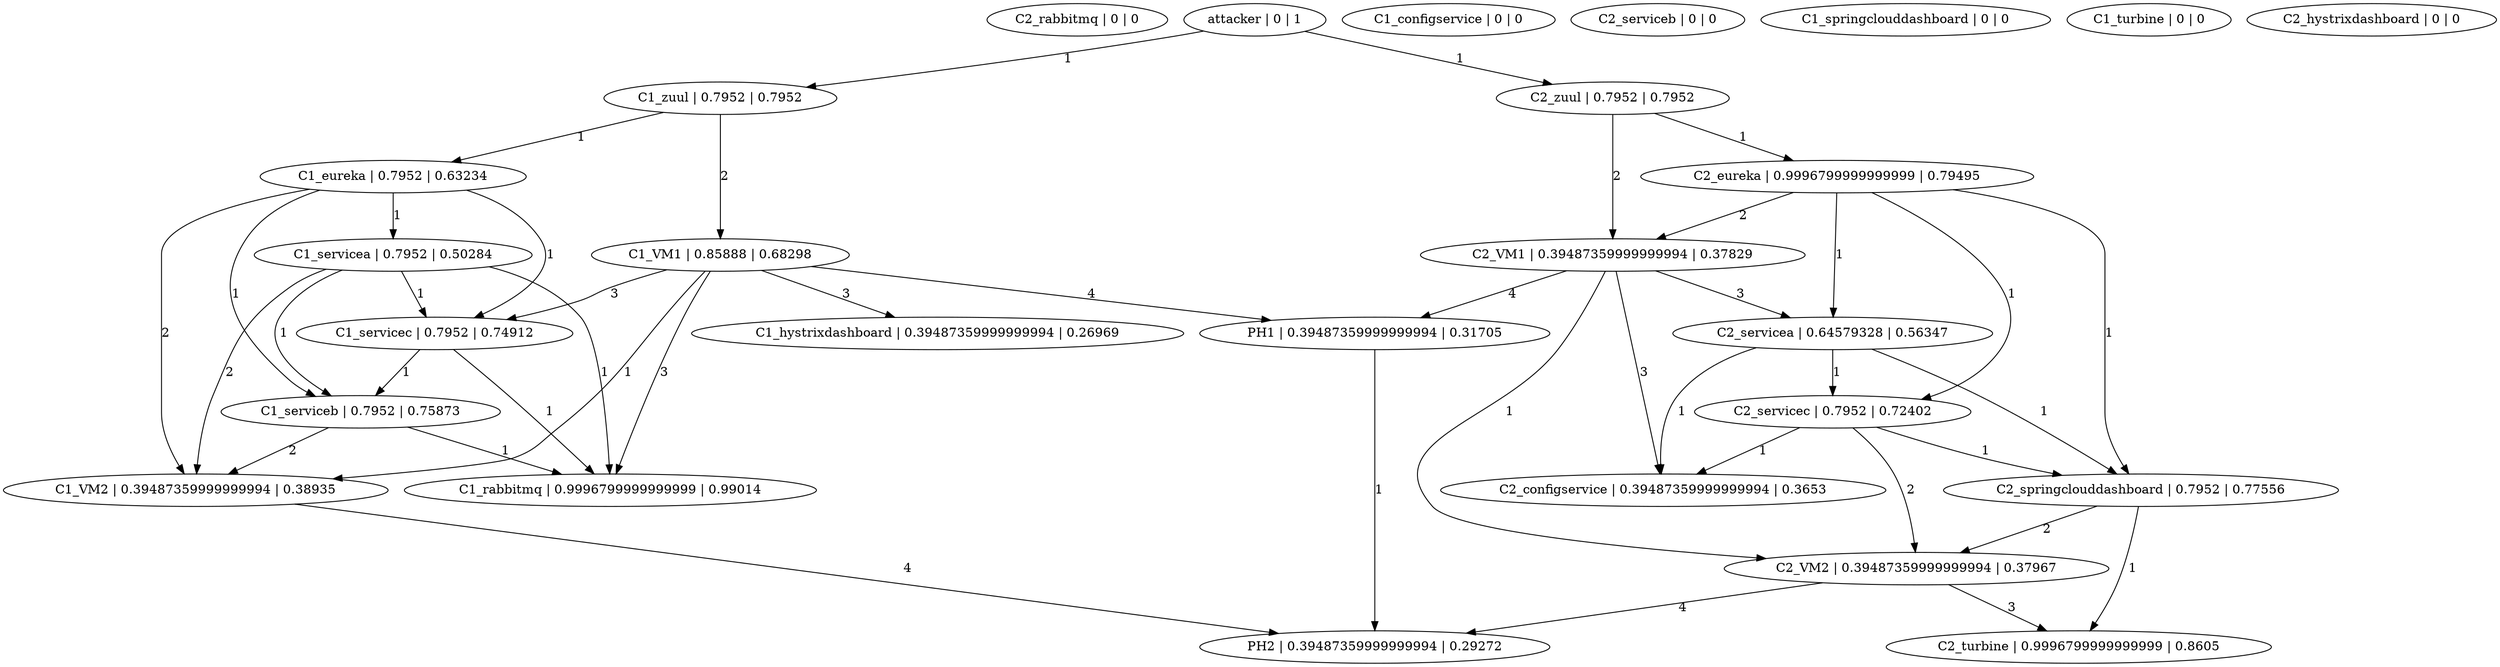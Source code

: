 digraph G {
C2_rabbitmq [label="C2_rabbitmq | 0 | 0"];
C2_servicec [label="C2_servicec | 0.7952 | 0.72402"];
C1_eureka [label="C1_eureka | 0.7952 | 0.63234"];
C1_VM1 [label="C1_VM1 | 0.85888 | 0.68298"];
C1_hystrixdashboard [label="C1_hystrixdashboard | 0.39487359999999994 | 0.26969"];
C2_VM1 [label="C2_VM1 | 0.39487359999999994 | 0.37829"];
C1_VM2 [label="C1_VM2 | 0.39487359999999994 | 0.38935"];
C1_configservice [label="C1_configservice | 0 | 0"];
C1_zuul [label="C1_zuul | 0.7952 | 0.7952"];
C2_springclouddashboard [label="C2_springclouddashboard | 0.7952 | 0.77556"];
C2_zuul [label="C2_zuul | 0.7952 | 0.7952"];
C2_servicea [label="C2_servicea | 0.64579328 | 0.56347"];
PH1 [label="PH1 | 0.39487359999999994 | 0.31705"];
C2_serviceb [label="C2_serviceb | 0 | 0"];
attacker [label="attacker | 0 | 1"];
C1_servicea [label="C1_servicea | 0.7952 | 0.50284"];
C1_serviceb [label="C1_serviceb | 0.7952 | 0.75873"];
C2_turbine [label="C2_turbine | 0.9996799999999999 | 0.8605"];
C1_servicec [label="C1_servicec | 0.7952 | 0.74912"];
C2_configservice [label="C2_configservice | 0.39487359999999994 | 0.3653"];
PH2 [label="PH2 | 0.39487359999999994 | 0.29272"];
C2_VM2 [label="C2_VM2 | 0.39487359999999994 | 0.37967"];
C1_springclouddashboard [label="C1_springclouddashboard | 0 | 0"];
C1_turbine [label="C1_turbine | 0 | 0"];
C1_rabbitmq [label="C1_rabbitmq | 0.9996799999999999 | 0.99014"];
C2_hystrixdashboard [label="C2_hystrixdashboard | 0 | 0"];
C2_eureka [label="C2_eureka | 0.9996799999999999 | 0.79495"];
attacker -> C1_zuul [label=1];
attacker -> C2_zuul [label=1];
C1_zuul -> C1_eureka [label=1];
C1_zuul -> C1_VM1 [label=2];
C2_zuul -> C2_eureka [label=1];
C2_zuul -> C2_VM1 [label=2];
C1_eureka -> C1_servicea [label=1];
C1_eureka -> C1_servicec [label=1];
C1_eureka -> C1_serviceb [label=1];
C1_eureka -> C1_VM2 [label=2];
C1_VM1 -> C1_servicec [label=3];
C1_VM1 -> C1_hystrixdashboard [label=3];
C1_VM1 -> C1_rabbitmq [label=3];
C1_VM1 -> C1_VM2 [label=1];
C1_VM1 -> PH1 [label=4];
C2_eureka -> C2_servicea [label=1];
C2_eureka -> C2_servicec [label=1];
C2_eureka -> C2_springclouddashboard [label=1];
C2_eureka -> C2_VM1 [label=2];
C2_VM1 -> C2_configservice [label=3];
C2_VM1 -> C2_servicea [label=3];
C2_VM1 -> C2_VM2 [label=1];
C2_VM1 -> PH1 [label=4];
C1_servicea -> C1_servicec [label=1];
C1_servicea -> C1_serviceb [label=1];
C1_servicea -> C1_rabbitmq [label=1];
C1_servicea -> C1_VM2 [label=2];
C1_servicec -> C1_serviceb [label=1];
C1_servicec -> C1_rabbitmq [label=1];
C1_serviceb -> C1_rabbitmq [label=1];
C1_serviceb -> C1_VM2 [label=2];
C1_VM2 -> PH2 [label=4];
PH1 -> PH2 [label=1];
C2_servicea -> C2_servicec [label=1];
C2_servicea -> C2_springclouddashboard [label=1];
C2_servicea -> C2_configservice [label=1];
C2_servicec -> C2_configservice [label=1];
C2_servicec -> C2_springclouddashboard [label=1];
C2_servicec -> C2_VM2 [label=2];
C2_springclouddashboard -> C2_turbine [label=1];
C2_springclouddashboard -> C2_VM2 [label=2];
C2_VM2 -> C2_turbine [label=3];
C2_VM2 -> PH2 [label=4];
}
